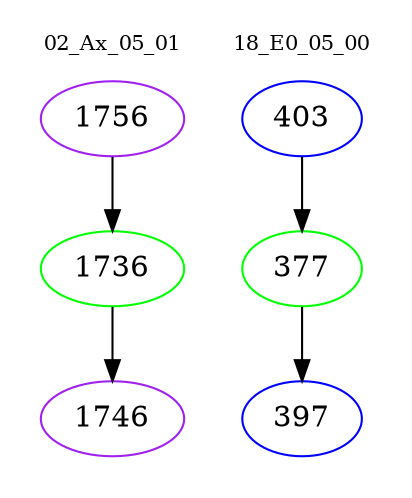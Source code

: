 digraph{
subgraph cluster_0 {
color = white
label = "02_Ax_05_01";
fontsize=10;
T0_1756 [label="1756", color="purple"]
T0_1756 -> T0_1736 [color="black"]
T0_1736 [label="1736", color="green"]
T0_1736 -> T0_1746 [color="black"]
T0_1746 [label="1746", color="purple"]
}
subgraph cluster_1 {
color = white
label = "18_E0_05_00";
fontsize=10;
T1_403 [label="403", color="blue"]
T1_403 -> T1_377 [color="black"]
T1_377 [label="377", color="green"]
T1_377 -> T1_397 [color="black"]
T1_397 [label="397", color="blue"]
}
}
